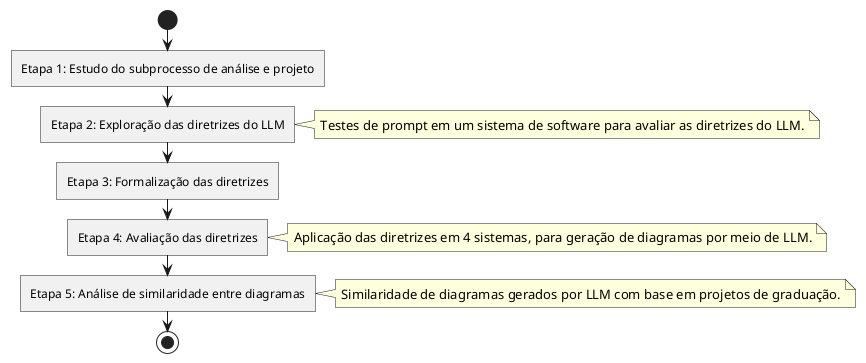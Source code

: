 @startuml diagAtividades - etapas
<style>
activityDiagram {
  activity {
    RoundCorner 0
  }
}
</style>
skinparam Shadowing false

start
:Etapa 1: Estudo do subprocesso de análise e projeto;
:Etapa 2: Exploração das diretrizes do LLM;
note right
Testes de prompt em um sistema de software para avaliar as diretrizes do LLM.
end note
:Etapa 3: Formalização das diretrizes;
:Etapa 4: Avaliação das diretrizes;
note right
Aplicação das diretrizes em 4 sistemas, para geração de diagramas por meio de LLM.
end note
:Etapa 5: Análise de similaridade entre diagramas;
note right
Similaridade de diagramas gerados por LLM com base em projetos de graduação.
end note
stop
@enduml
